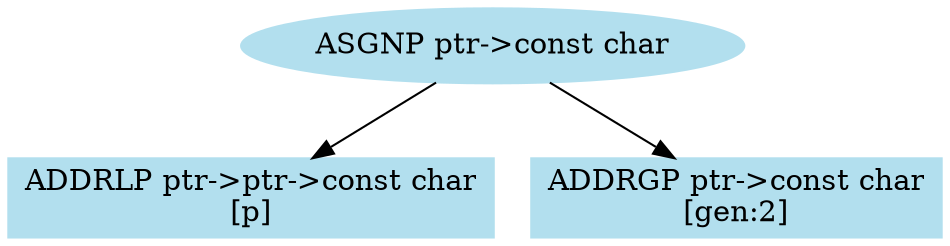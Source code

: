 ////////////////////////////////////////////////////////////////////////////////
// Generate the dot file for drawing semantic structure of statements

// File name: test.c
// Line number: 3
////////////////////////////////////////////////////////////////////////////////

digraph semantic_dag  {
    node [color=lightblue2, style=filled];

    v1 [label="ASGNP ptr->const char"];
    v2 [label="ADDRLP ptr->ptr->const char\n\[p\]", shape=box];
    v3 [label="ADDRGP ptr->const char\n\[gen:2\]", shape=box];
    v1 -> v2;
    v1 -> v3;

}
